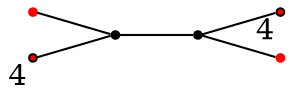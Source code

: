 graph diagram {
node [shape=point,color=black];
rankdir = LR;
subgraph subdiagram {
1 -- 2;
}
{3,4} -- 1;
2 -- {6,5}
3 [color=red];
4 [fillcolor=red,xlabel=4];
5 [color=red];
6 [fillcolor=red,xlabel=4];
}
